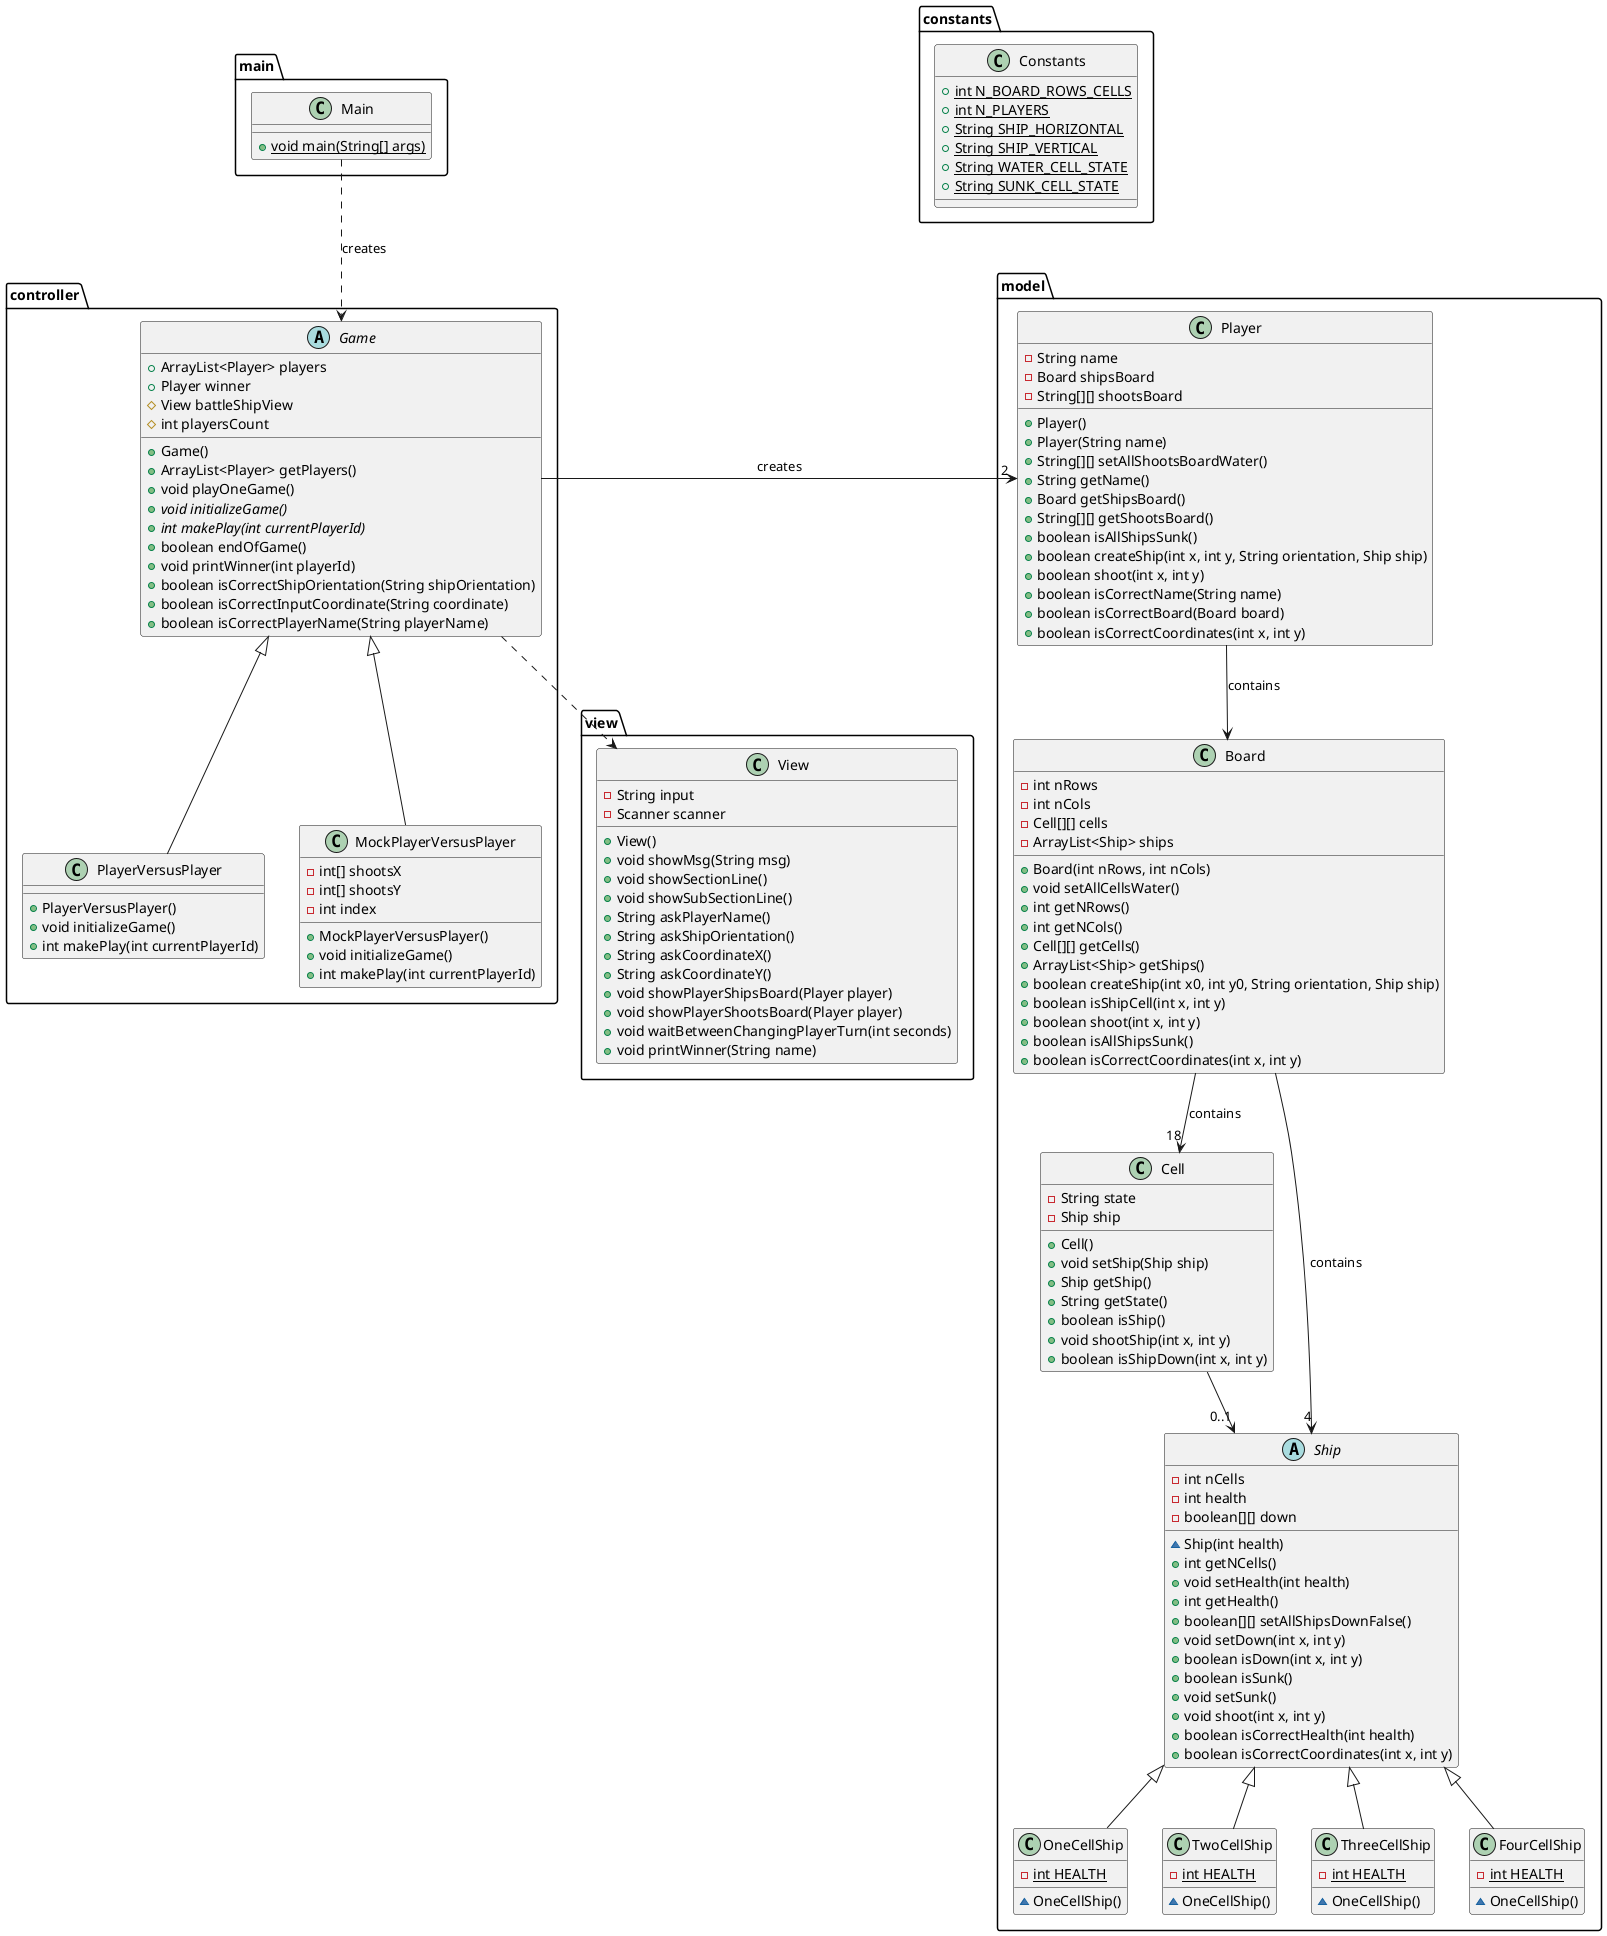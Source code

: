 @startuml

main.Main ..> controller.Game : creates
controller.Game ..> view.View
controller.Game -> "2" model.Player : creates
model.Player --> model.Board : contains
model.Board --> "18" model.Cell : contains
model.Cell --> "0..1" model.Ship
model.Board --> "4" model.Ship : contains   


class model.Board [[java:model.Board]] {
	-int nRows
	-int nCols
	-Cell[][] cells
	-ArrayList<Ship> ships
	+Board(int nRows, int nCols)
	+void setAllCellsWater()
	+int getNRows()
	+int getNCols()
	+Cell[][] getCells()
	+ArrayList<Ship> getShips()
	+boolean createShip(int x0, int y0, String orientation, Ship ship)
	+boolean isShipCell(int x, int y)
	+boolean shoot(int x, int y)
	+boolean isAllShipsSunk()
	+boolean isCorrectCoordinates(int x, int y)
}

class model.Cell [[java:model.Cell]] {
	-String state
	-Ship ship
	+Cell()
	+void setShip(Ship ship)
	+Ship getShip()
	+String getState()
	+boolean isShip()
	+void shootShip(int x, int y)
	+boolean isShipDown(int x, int y)
}


class constants.Constants [[java:constants.Constants]] {
	+{static}int N_BOARD_ROWS_CELLS
	+{static}int N_PLAYERS
	+{static}String SHIP_HORIZONTAL
	+{static}String SHIP_VERTICAL
	+{static}String WATER_CELL_STATE
	+{static}String SUNK_CELL_STATE
}

abstract class controller.Game [[java:controller.Game]] {
	+ArrayList<Player> players
	+Player winner
	#View battleShipView
	#int playersCount
	+Game()
	+ArrayList<Player> getPlayers()
	+void playOneGame()
	+{abstract}void initializeGame()
	+{abstract}int makePlay(int currentPlayerId)
	+boolean endOfGame()
	+void printWinner(int playerId)
	+boolean isCorrectShipOrientation(String shipOrientation)
	+boolean isCorrectInputCoordinate(String coordinate)
	+boolean isCorrectPlayerName(String playerName)
}

class controller.PlayerVersusPlayer [[java:controller.PlayerVersusPlayer]] extends controller.Game {
	+PlayerVersusPlayer()
	+void initializeGame()
	+int makePlay(int currentPlayerId)
}

class controller.MockPlayerVersusPlayer [[java:controller.MockPlayerVersusPlayer]] extends controller.Game {
	-int[] shootsX
	-int[] shootsY
	-int index
	+MockPlayerVersusPlayer()
	+void initializeGame()
	+int makePlay(int currentPlayerId)
}

class model.Player [[java:model.Player]] {
	-String name
	-Board shipsBoard
	-String[][] shootsBoard
	+Player()
	+Player(String name)
	+String[][] setAllShootsBoardWater()
	+String getName()
	+Board getShipsBoard()
	+String[][] getShootsBoard()
	+boolean isAllShipsSunk()
	+boolean createShip(int x, int y, String orientation, Ship ship)
	+boolean shoot(int x, int y)
	+boolean isCorrectName(String name)
	+boolean isCorrectBoard(Board board)
	+boolean isCorrectCoordinates(int x, int y)
}

class view.View [[java:view.View]] {
	-String input
	-Scanner scanner
	+View()
	+void showMsg(String msg)
	+void showSectionLine()
	+void showSubSectionLine()
	+String askPlayerName()
	+String askShipOrientation()
	+String askCoordinateX()
	+String askCoordinateY()
	+void showPlayerShipsBoard(Player player)
	+void showPlayerShootsBoard(Player player)
	+void waitBetweenChangingPlayerTurn(int seconds)
	+void printWinner(String name)
}

class main.Main [[java:main.Main]] {
	+{static}void main(String[] args)
}

abstract class model.Ship [[java:model.Ship]] {
	-int nCells
	-int health
	-boolean[][] down
	~Ship(int health)
	+int getNCells()
	+void setHealth(int health)
	+int getHealth()
	+boolean[][] setAllShipsDownFalse()
	+void setDown(int x, int y)
	+boolean isDown(int x, int y)
	+boolean isSunk()
	+void setSunk()
	+void shoot(int x, int y)
	+boolean isCorrectHealth(int health)
	+boolean isCorrectCoordinates(int x, int y)
}

class model.OneCellShip [[java:boatSink.OneCellShip]] extends model.Ship {
	-{static}int HEALTH
	
	~OneCellShip()
}

class model.TwoCellShip [[java:boatSink.TwoCellShip]] extends model.Ship {
	-{static}int HEALTH
	
	~OneCellShip()
}

class model.ThreeCellShip [[java:boatSink.ThreeCellShip]] extends model.Ship {
	-{static}int HEALTH
	
	~OneCellShip()
}

class model.FourCellShip [[java:boatSink.FourCellShip]] extends model.Ship {
	-{static}int HEALTH
	
	~OneCellShip()
}

@enduml